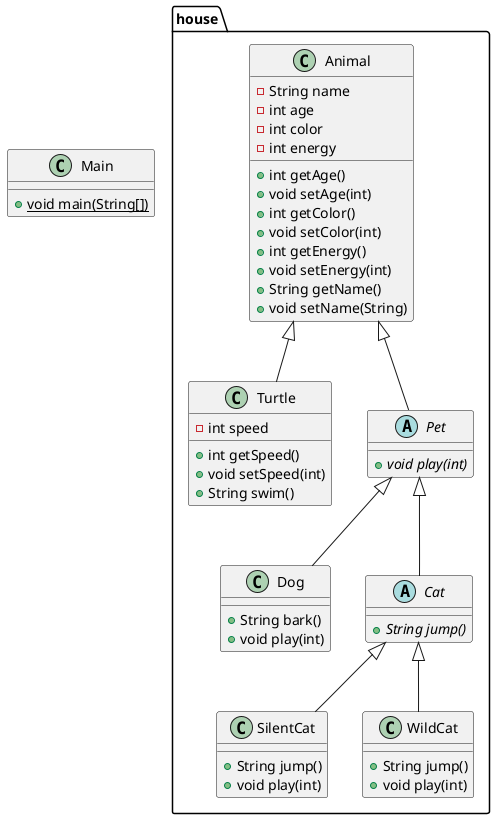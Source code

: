 @startuml
class Main {
+ {static} void main(String[])
}
class house.SilentCat {
+ String jump()
+ void play(int)
}
class house.Turtle {
- int speed
+ int getSpeed()
+ void setSpeed(int)
+ String swim()
}
class house.Dog {
+ String bark()
+ void play(int)
}
class house.WildCat {
+ String jump()
+ void play(int)
}
class house.Animal {
- String name
- int age
- int color
- int energy
+ int getAge()
+ void setAge(int)
+ int getColor()
+ void setColor(int)
+ int getEnergy()
+ void setEnergy(int)
+ String getName()
+ void setName(String)
}
abstract class house.Pet {
+ {abstract}void play(int)
}
abstract class house.Cat {
+ {abstract}String jump()
}


house.Cat <|-- house.SilentCat
house.Animal <|-- house.Turtle
house.Pet <|-- house.Dog
house.Cat <|-- house.WildCat
house.Animal <|-- house.Pet
house.Pet <|-- house.Cat
@enduml